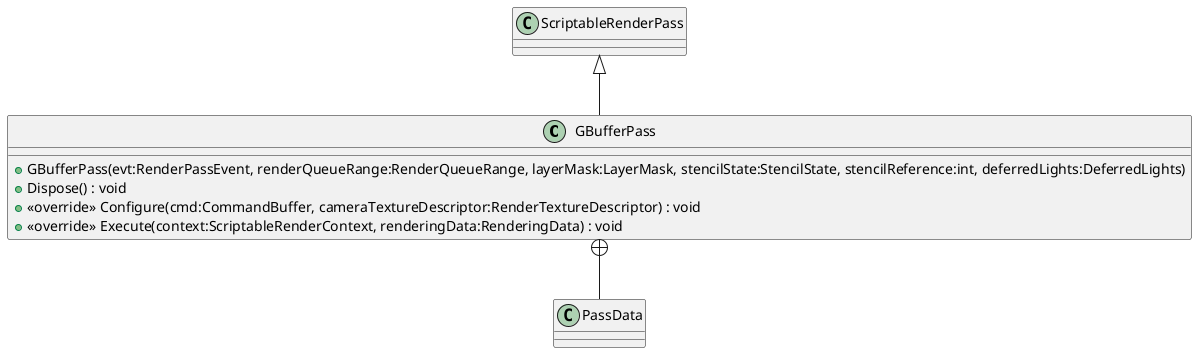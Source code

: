 @startuml
class GBufferPass {
    + GBufferPass(evt:RenderPassEvent, renderQueueRange:RenderQueueRange, layerMask:LayerMask, stencilState:StencilState, stencilReference:int, deferredLights:DeferredLights)
    + Dispose() : void
    + <<override>> Configure(cmd:CommandBuffer, cameraTextureDescriptor:RenderTextureDescriptor) : void
    + <<override>> Execute(context:ScriptableRenderContext, renderingData:RenderingData) : void
}
class PassData {
}
ScriptableRenderPass <|-- GBufferPass
GBufferPass +-- PassData
@enduml
